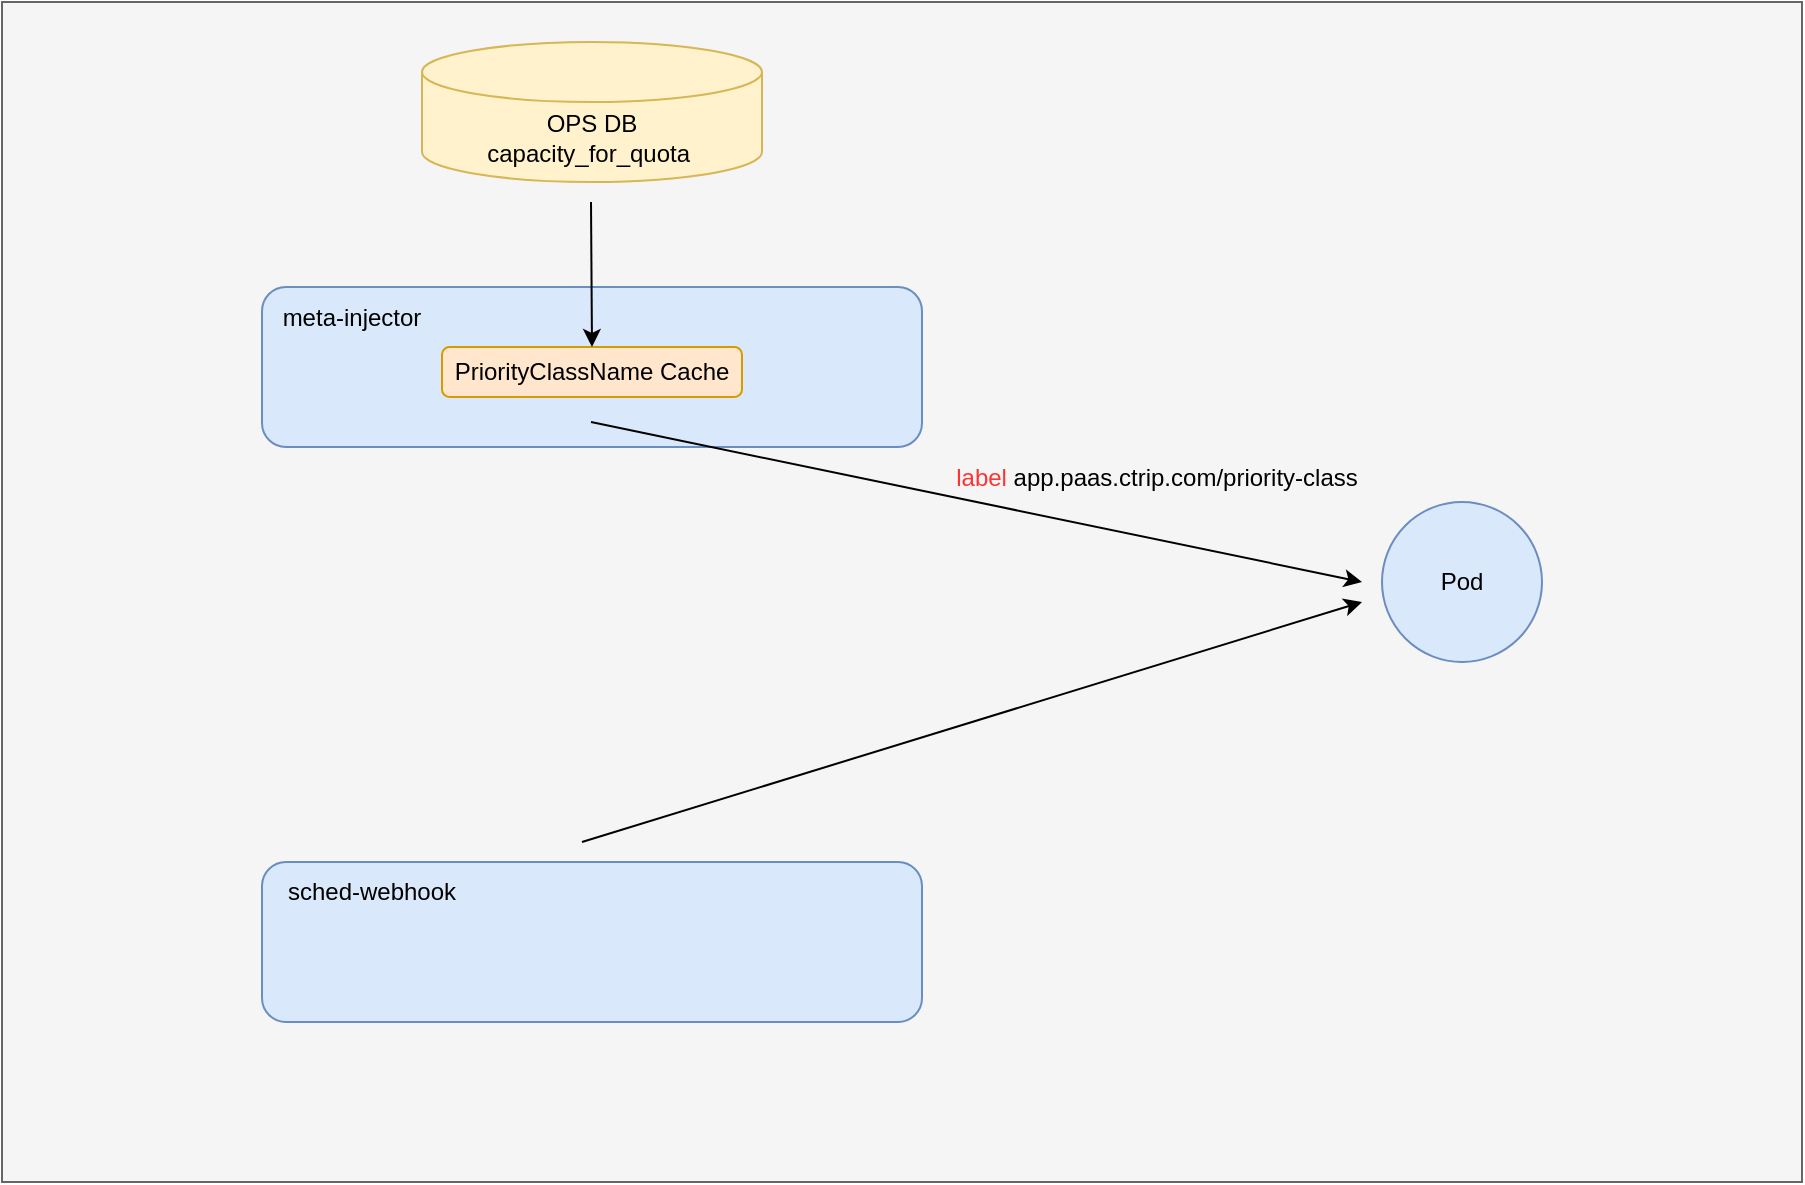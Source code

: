 <mxfile version="20.2.7" type="github">
  <diagram id="Ui3EZ_iRj_kawu8N3ztV" name="Page-1">
    <mxGraphModel dx="1426" dy="800" grid="1" gridSize="10" guides="1" tooltips="1" connect="1" arrows="1" fold="1" page="1" pageScale="1" pageWidth="850" pageHeight="1100" math="0" shadow="0">
      <root>
        <mxCell id="0" />
        <mxCell id="1" parent="0" />
        <mxCell id="iEpLM7f3RBnEq5e32-Xr-1" value="" style="rounded=0;whiteSpace=wrap;html=1;fillColor=#f5f5f5;fontColor=#333333;strokeColor=#666666;" vertex="1" parent="1">
          <mxGeometry x="120" y="80" width="900" height="590" as="geometry" />
        </mxCell>
        <mxCell id="iEpLM7f3RBnEq5e32-Xr-16" value="" style="group" vertex="1" connectable="0" parent="1">
          <mxGeometry x="250" y="222.5" width="330" height="80" as="geometry" />
        </mxCell>
        <mxCell id="iEpLM7f3RBnEq5e32-Xr-24" value="" style="group" vertex="1" connectable="0" parent="iEpLM7f3RBnEq5e32-Xr-16">
          <mxGeometry width="330" height="80" as="geometry" />
        </mxCell>
        <mxCell id="iEpLM7f3RBnEq5e32-Xr-3" value="" style="rounded=1;whiteSpace=wrap;html=1;fillColor=#dae8fc;strokeColor=#6c8ebf;align=left;" vertex="1" parent="iEpLM7f3RBnEq5e32-Xr-24">
          <mxGeometry width="330" height="80" as="geometry" />
        </mxCell>
        <mxCell id="iEpLM7f3RBnEq5e32-Xr-8" value="meta-injector" style="rounded=0;whiteSpace=wrap;html=1;fontColor=#000000;fillColor=none;strokeColor=none;" vertex="1" parent="iEpLM7f3RBnEq5e32-Xr-24">
          <mxGeometry width="90" height="30" as="geometry" />
        </mxCell>
        <mxCell id="iEpLM7f3RBnEq5e32-Xr-2" value="OPS DB&lt;br&gt;capacity_for_quota&amp;nbsp;" style="shape=cylinder3;whiteSpace=wrap;html=1;boundedLbl=1;backgroundOutline=1;size=15;fillColor=#fff2cc;strokeColor=#d6b656;" vertex="1" parent="1">
          <mxGeometry x="330" y="100" width="170" height="70" as="geometry" />
        </mxCell>
        <mxCell id="iEpLM7f3RBnEq5e32-Xr-4" value="&lt;font color=&quot;#000000&quot;&gt;Pod&lt;/font&gt;" style="ellipse;whiteSpace=wrap;html=1;aspect=fixed;fillColor=#dae8fc;strokeColor=#6c8ebf;" vertex="1" parent="1">
          <mxGeometry x="810" y="330" width="80" height="80" as="geometry" />
        </mxCell>
        <mxCell id="iEpLM7f3RBnEq5e32-Xr-5" value="PriorityClassName Cache" style="rounded=1;whiteSpace=wrap;html=1;fillColor=#ffe6cc;strokeColor=#d79b00;" vertex="1" parent="1">
          <mxGeometry x="340" y="252.5" width="150" height="25" as="geometry" />
        </mxCell>
        <mxCell id="iEpLM7f3RBnEq5e32-Xr-6" value="" style="endArrow=classic;html=1;rounded=0;fontColor=#000000;entryX=0.5;entryY=0;entryDx=0;entryDy=0;" edge="1" parent="1" target="iEpLM7f3RBnEq5e32-Xr-5">
          <mxGeometry width="50" height="50" relative="1" as="geometry">
            <mxPoint x="414.5" y="180" as="sourcePoint" />
            <mxPoint x="415" y="240" as="targetPoint" />
          </mxGeometry>
        </mxCell>
        <mxCell id="iEpLM7f3RBnEq5e32-Xr-7" value="" style="endArrow=classic;html=1;rounded=0;fontColor=#000000;" edge="1" parent="1">
          <mxGeometry width="50" height="50" relative="1" as="geometry">
            <mxPoint x="414.5" y="290" as="sourcePoint" />
            <mxPoint x="800" y="370" as="targetPoint" />
          </mxGeometry>
        </mxCell>
        <mxCell id="iEpLM7f3RBnEq5e32-Xr-9" value="&lt;font color=&quot;#ff3333&quot;&gt;label&lt;/font&gt; app.paas.ctrip.com/priority-class" style="rounded=0;whiteSpace=wrap;html=1;fillColor=none;strokeColor=none;" vertex="1" parent="1">
          <mxGeometry x="590" y="302.5" width="215" height="30" as="geometry" />
        </mxCell>
        <mxCell id="iEpLM7f3RBnEq5e32-Xr-26" value="" style="group" vertex="1" connectable="0" parent="1">
          <mxGeometry x="250" y="510" width="330" height="80" as="geometry" />
        </mxCell>
        <mxCell id="iEpLM7f3RBnEq5e32-Xr-27" value="" style="group" vertex="1" connectable="0" parent="iEpLM7f3RBnEq5e32-Xr-26">
          <mxGeometry width="330" height="80" as="geometry" />
        </mxCell>
        <mxCell id="iEpLM7f3RBnEq5e32-Xr-28" value="" style="rounded=1;whiteSpace=wrap;html=1;fillColor=#dae8fc;strokeColor=#6c8ebf;align=left;" vertex="1" parent="iEpLM7f3RBnEq5e32-Xr-27">
          <mxGeometry width="330" height="80" as="geometry" />
        </mxCell>
        <mxCell id="iEpLM7f3RBnEq5e32-Xr-29" value="sched-webhook" style="rounded=0;whiteSpace=wrap;html=1;fontColor=#000000;fillColor=none;strokeColor=none;" vertex="1" parent="iEpLM7f3RBnEq5e32-Xr-27">
          <mxGeometry x="10" width="90" height="30" as="geometry" />
        </mxCell>
        <mxCell id="iEpLM7f3RBnEq5e32-Xr-30" value="" style="endArrow=classic;html=1;rounded=0;fontColor=#000000;" edge="1" parent="1">
          <mxGeometry width="50" height="50" relative="1" as="geometry">
            <mxPoint x="410" y="500" as="sourcePoint" />
            <mxPoint x="800" y="380" as="targetPoint" />
          </mxGeometry>
        </mxCell>
      </root>
    </mxGraphModel>
  </diagram>
</mxfile>
